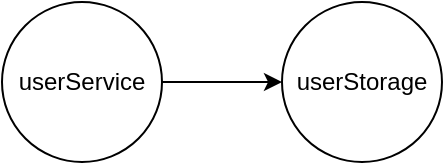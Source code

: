 <mxfile version="16.2.2" type="device"><diagram id="t_HpKzAZZn3lkGlHbXiZ" name="Page-1"><mxGraphModel dx="946" dy="725" grid="1" gridSize="10" guides="1" tooltips="1" connect="1" arrows="1" fold="1" page="1" pageScale="1" pageWidth="827" pageHeight="1169" math="0" shadow="0"><root><mxCell id="0"/><mxCell id="1" parent="0"/><mxCell id="RZ99JMyxgZrfBB5a4IlV-5" value="" style="edgeStyle=orthogonalEdgeStyle;rounded=0;orthogonalLoop=1;jettySize=auto;html=1;" edge="1" parent="1" source="RZ99JMyxgZrfBB5a4IlV-1" target="RZ99JMyxgZrfBB5a4IlV-2"><mxGeometry relative="1" as="geometry"/></mxCell><mxCell id="RZ99JMyxgZrfBB5a4IlV-1" value="userService" style="ellipse;whiteSpace=wrap;html=1;aspect=fixed;" vertex="1" parent="1"><mxGeometry x="300" y="260" width="80" height="80" as="geometry"/></mxCell><mxCell id="RZ99JMyxgZrfBB5a4IlV-2" value="userStorage" style="ellipse;whiteSpace=wrap;html=1;aspect=fixed;" vertex="1" parent="1"><mxGeometry x="440" y="260" width="80" height="80" as="geometry"/></mxCell></root></mxGraphModel></diagram></mxfile>